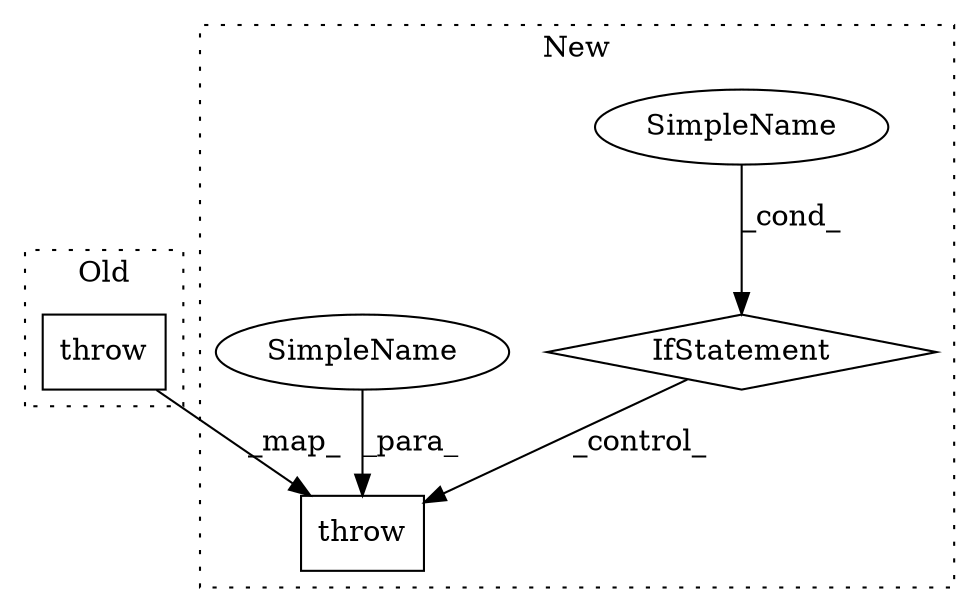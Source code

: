 digraph G {
subgraph cluster0 {
1 [label="throw" a="53" s="1658" l="6" shape="box"];
label = "Old";
style="dotted";
}
subgraph cluster1 {
2 [label="throw" a="53" s="1666" l="6" shape="box"];
3 [label="SimpleName" a="42" s="" l="" shape="ellipse"];
4 [label="IfStatement" a="25" s="1616,1654" l="10,2" shape="diamond"];
5 [label="SimpleName" a="42" s="" l="" shape="ellipse"];
label = "New";
style="dotted";
}
1 -> 2 [label="_map_"];
3 -> 4 [label="_cond_"];
4 -> 2 [label="_control_"];
5 -> 2 [label="_para_"];
}